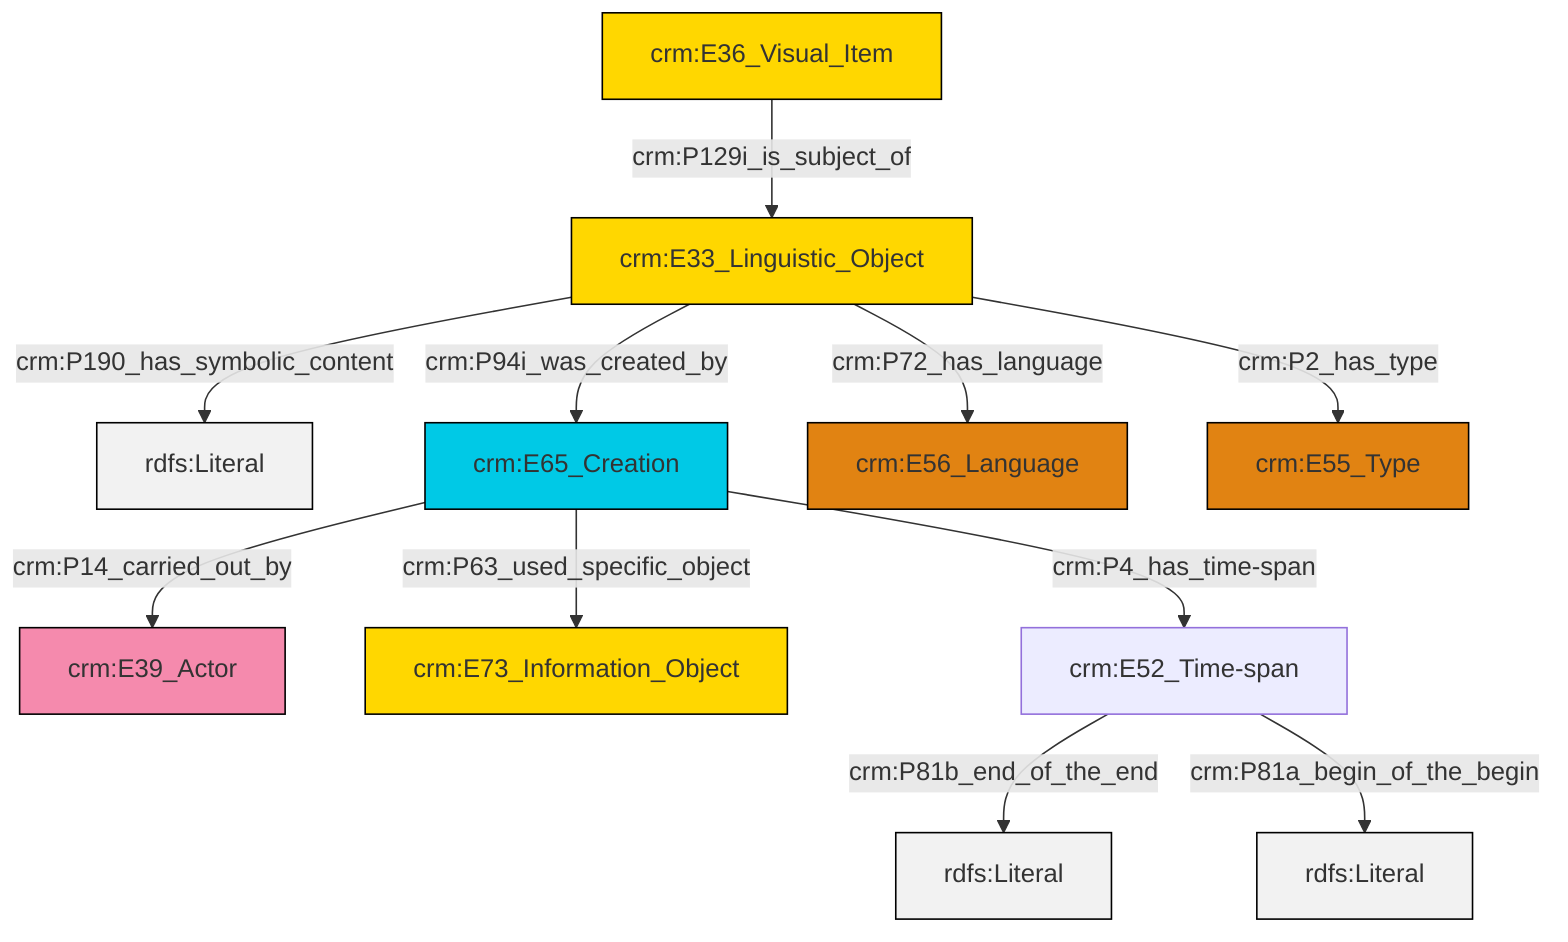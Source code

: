 graph TD
classDef Literal fill:#f2f2f2,stroke:#000000;
classDef CRM_Entity fill:#FFFFFF,stroke:#000000;
classDef Temporal_Entity fill:#00C9E6, stroke:#000000;
classDef Type fill:#E18312, stroke:#000000;
classDef Time-Span fill:#2C9C91, stroke:#000000;
classDef Appellation fill:#FFEB7F, stroke:#000000;
classDef Place fill:#008836, stroke:#000000;
classDef Persistent_Item fill:#B266B2, stroke:#000000;
classDef Conceptual_Object fill:#FFD700, stroke:#000000;
classDef Physical_Thing fill:#D2B48C, stroke:#000000;
classDef Actor fill:#f58aad, stroke:#000000;
classDef PC_Classes fill:#4ce600, stroke:#000000;
classDef Multi fill:#cccccc,stroke:#000000;

0["crm:E36_Visual_Item"]:::Conceptual_Object -->|crm:P129i_is_subject_of| 1["crm:E33_Linguistic_Object"]:::Conceptual_Object
1["crm:E33_Linguistic_Object"]:::Conceptual_Object -->|crm:P190_has_symbolic_content| 4[rdfs:Literal]:::Literal
8["crm:E65_Creation"]:::Temporal_Entity -->|crm:P4_has_time-span| 9["crm:E52_Time-span"]:::Default
1["crm:E33_Linguistic_Object"]:::Conceptual_Object -->|crm:P94i_was_created_by| 8["crm:E65_Creation"]:::Temporal_Entity
8["crm:E65_Creation"]:::Temporal_Entity -->|crm:P14_carried_out_by| 2["crm:E39_Actor"]:::Actor
1["crm:E33_Linguistic_Object"]:::Conceptual_Object -->|crm:P72_has_language| 12["crm:E56_Language"]:::Type
8["crm:E65_Creation"]:::Temporal_Entity -->|crm:P63_used_specific_object| 5["crm:E73_Information_Object"]:::Conceptual_Object
1["crm:E33_Linguistic_Object"]:::Conceptual_Object -->|crm:P2_has_type| 15["crm:E55_Type"]:::Type
9["crm:E52_Time-span"]:::Default -->|crm:P81b_end_of_the_end| 16[rdfs:Literal]:::Literal
9["crm:E52_Time-span"]:::Default -->|crm:P81a_begin_of_the_begin| 18[rdfs:Literal]:::Literal